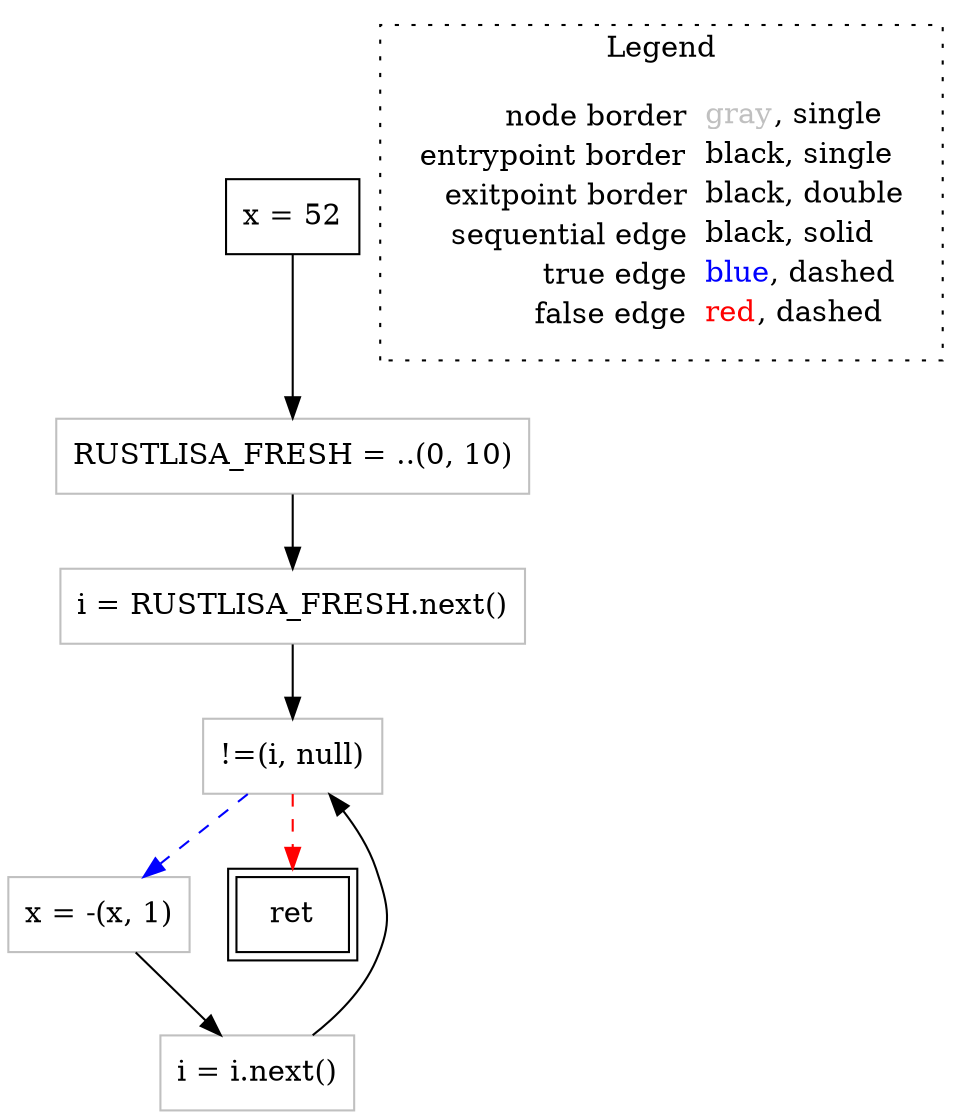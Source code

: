digraph {
	"node0" [shape="rect",color="black",label=<x = 52>];
	"node1" [shape="rect",color="gray",label=<!=(i, null)>];
	"node2" [shape="rect",color="gray",label=<i = i.next()>];
	"node3" [shape="rect",color="gray",label=<i = RUSTLISA_FRESH.next()>];
	"node4" [shape="rect",color="gray",label=<x = -(x, 1)>];
	"node5" [shape="rect",color="black",peripheries="2",label=<ret>];
	"node6" [shape="rect",color="gray",label=<RUSTLISA_FRESH = ..(0, 10)>];
	"node1" -> "node4" [color="blue",style="dashed"];
	"node1" -> "node5" [color="red",style="dashed"];
	"node2" -> "node1" [color="black"];
	"node3" -> "node1" [color="black"];
	"node4" -> "node2" [color="black"];
	"node0" -> "node6" [color="black"];
	"node6" -> "node3" [color="black"];
subgraph cluster_legend {
	label="Legend";
	style=dotted;
	node [shape=plaintext];
	"legend" [label=<<table border="0" cellpadding="2" cellspacing="0" cellborder="0"><tr><td align="right">node border&nbsp;</td><td align="left"><font color="gray">gray</font>, single</td></tr><tr><td align="right">entrypoint border&nbsp;</td><td align="left"><font color="black">black</font>, single</td></tr><tr><td align="right">exitpoint border&nbsp;</td><td align="left"><font color="black">black</font>, double</td></tr><tr><td align="right">sequential edge&nbsp;</td><td align="left"><font color="black">black</font>, solid</td></tr><tr><td align="right">true edge&nbsp;</td><td align="left"><font color="blue">blue</font>, dashed</td></tr><tr><td align="right">false edge&nbsp;</td><td align="left"><font color="red">red</font>, dashed</td></tr></table>>];
}

}
